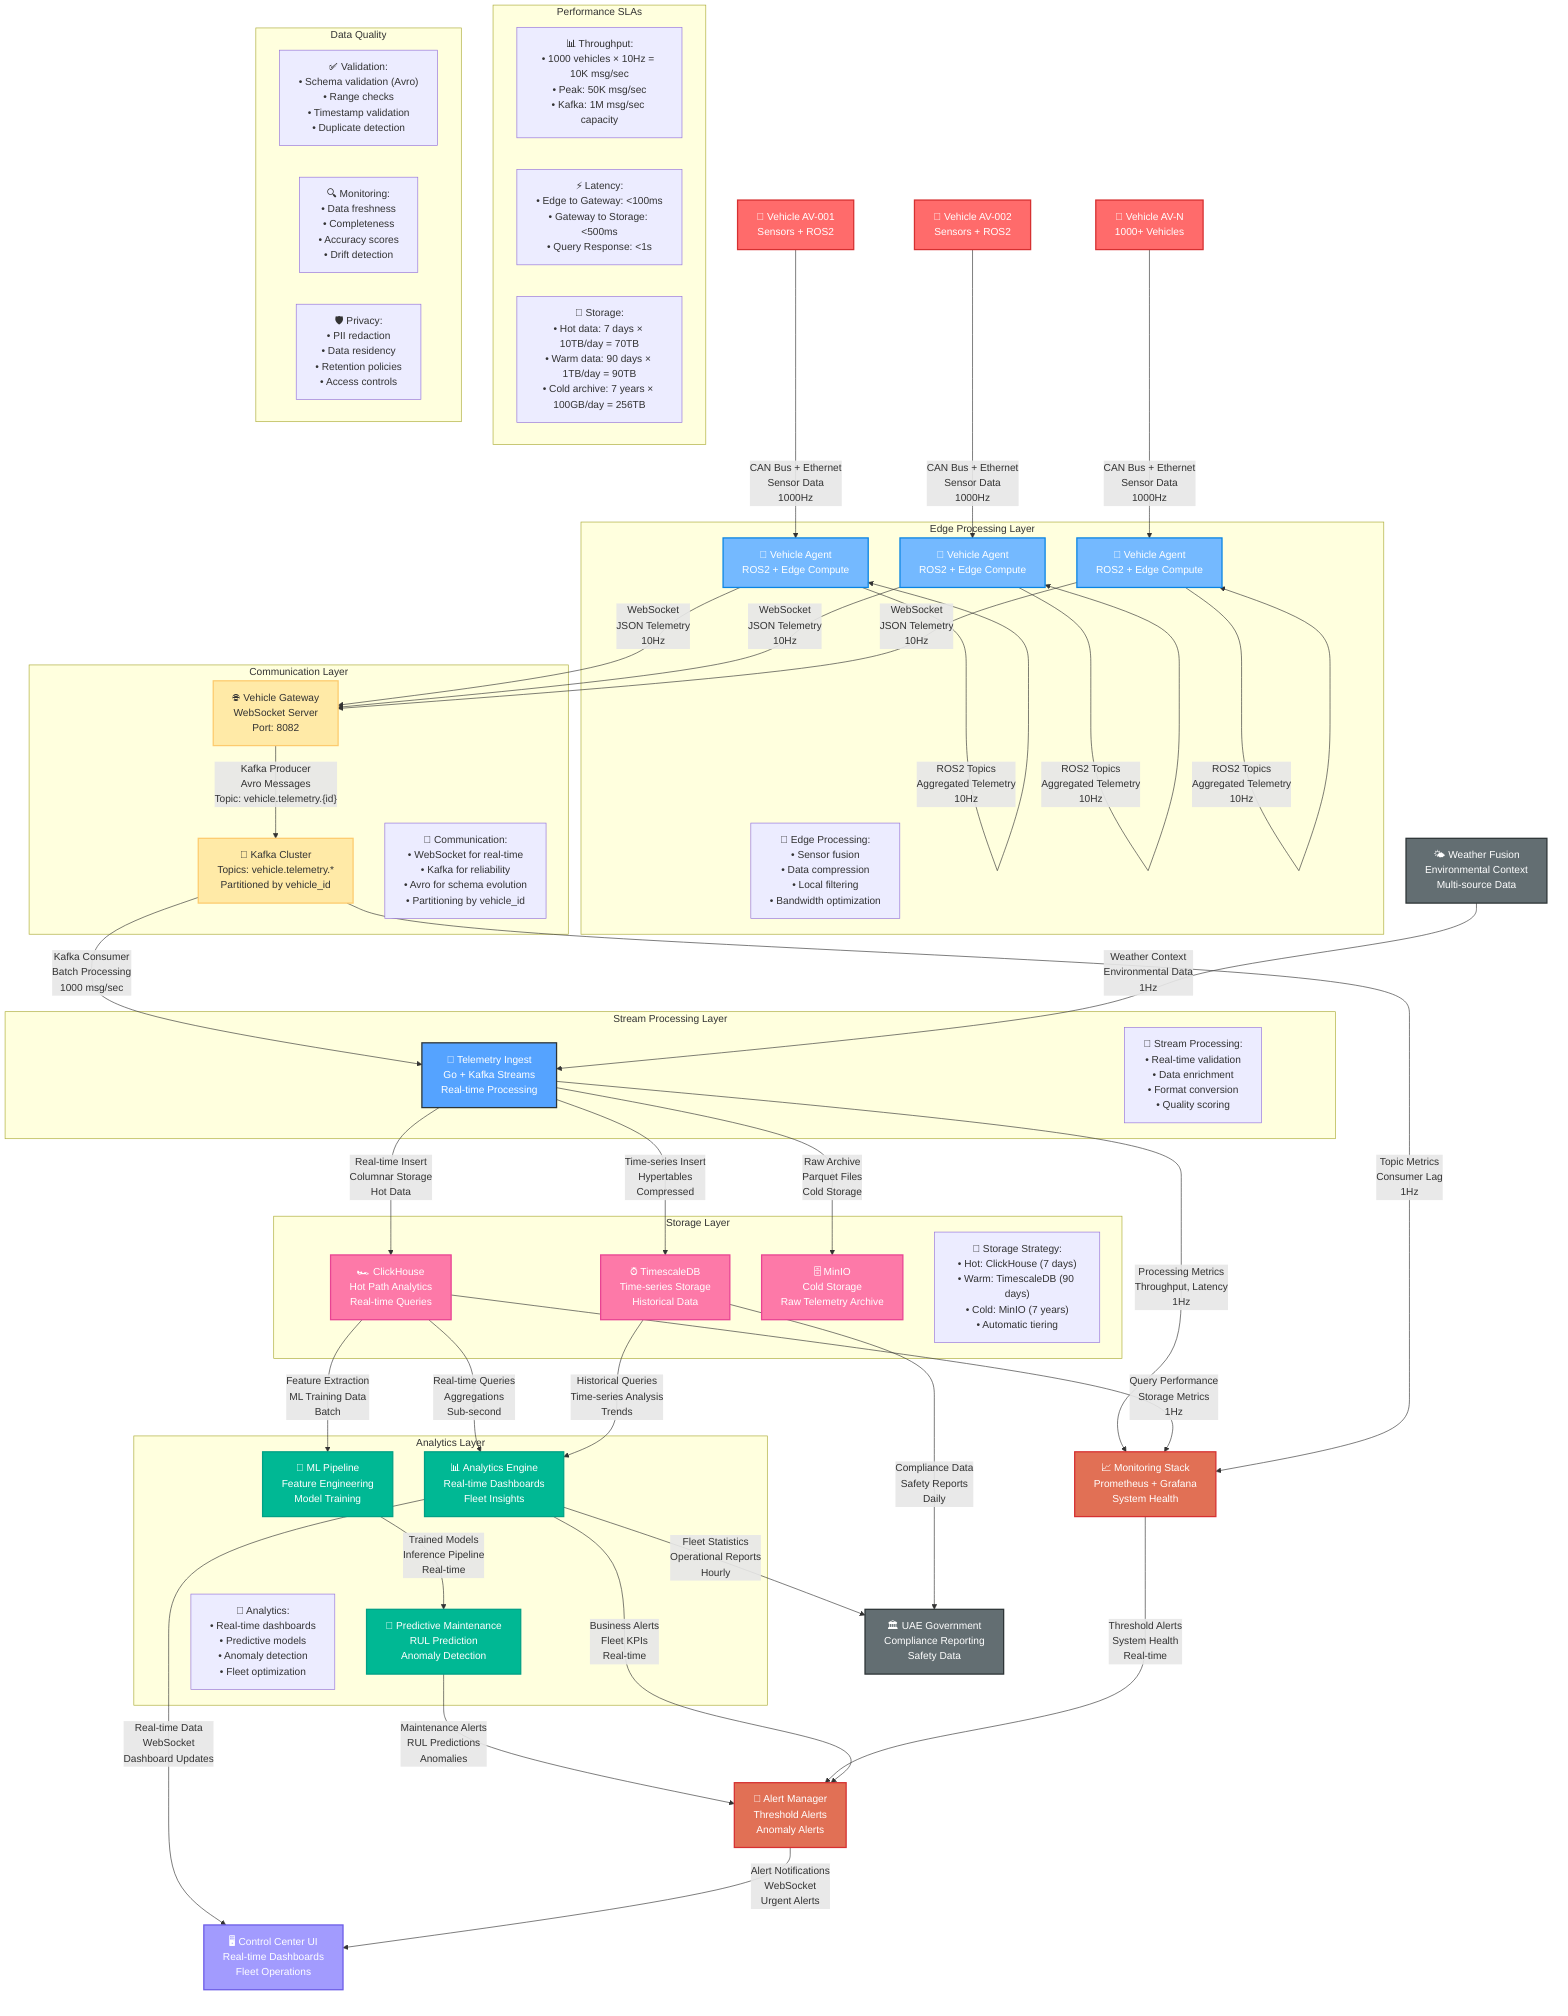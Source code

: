 graph TB
    %% AtlasMesh Fleet OS - Vehicle Telemetry Data Flow
    %% HIGH PRIORITY: Real-time telemetry processing and analytics pipeline
    %% Version 1.0 | Generated from: Kafka topics + service specs | Performance: 10Hz per vehicle
    
    %% Vehicle Sources
    Vehicle1[🚗 Vehicle AV-001<br/>Sensors + ROS2]
    Vehicle2[🚗 Vehicle AV-002<br/>Sensors + ROS2]
    VehicleN[🚗 Vehicle AV-N<br/>1000+ Vehicles]
    
    %% Edge Processing
    EdgeAgent1[🤖 Vehicle Agent<br/>ROS2 + Edge Compute]
    EdgeAgent2[🤖 Vehicle Agent<br/>ROS2 + Edge Compute]
    EdgeAgentN[🤖 Vehicle Agent<br/>ROS2 + Edge Compute]
    
    %% Fleet Communication
    VehicleGateway[🌐 Vehicle Gateway<br/>WebSocket Server<br/>Port: 8082]
    
    %% Message Queue
    KafkaCluster[📨 Kafka Cluster<br/>Topics: vehicle.telemetry.*<br/>Partitioned by vehicle_id]
    
    %% Stream Processing
    TelemetryIngest[📡 Telemetry Ingest<br/>Go + Kafka Streams<br/>Real-time Processing]
    
    %% Data Storage
    ClickHouse[🏎️ ClickHouse<br/>Hot Path Analytics<br/>Real-time Queries]
    TimescaleDB[⏰ TimescaleDB<br/>Time-series Storage<br/>Historical Data]
    MinIO[🗄️ MinIO<br/>Cold Storage<br/>Raw Telemetry Archive]
    
    %% Analytics & ML
    AnalyticsEngine[📊 Analytics Engine<br/>Real-time Dashboards<br/>Fleet Insights]
    MLPipeline[🧠 ML Pipeline<br/>Feature Engineering<br/>Model Training]
    PredictiveMaint[🔧 Predictive Maintenance<br/>RUL Prediction<br/>Anomaly Detection]
    
    %% Monitoring & Alerts
    Monitoring[📈 Monitoring Stack<br/>Prometheus + Grafana<br/>System Health]
    AlertManager[🚨 Alert Manager<br/>Threshold Alerts<br/>Anomaly Alerts]
    
    %% Control Center
    ControlCenter[🖥️ Control Center UI<br/>Real-time Dashboards<br/>Fleet Operations]
    
    %% External Systems
    UAEGov[🏛️ UAE Government<br/>Compliance Reporting<br/>Safety Data]
    WeatherService[🌤️ Weather Fusion<br/>Environmental Context<br/>Multi-source Data]
    
    %% === TELEMETRY COLLECTION ===
    
    Vehicle1 -->|"CAN Bus + Ethernet<br/>Sensor Data<br/>1000Hz"| EdgeAgent1
    Vehicle2 -->|"CAN Bus + Ethernet<br/>Sensor Data<br/>1000Hz"| EdgeAgent2
    VehicleN -->|"CAN Bus + Ethernet<br/>Sensor Data<br/>1000Hz"| EdgeAgentN
    
    %% Edge Processing
    EdgeAgent1 -->|"ROS2 Topics<br/>Aggregated Telemetry<br/>10Hz"| EdgeAgent1
    EdgeAgent2 -->|"ROS2 Topics<br/>Aggregated Telemetry<br/>10Hz"| EdgeAgent2
    EdgeAgentN -->|"ROS2 Topics<br/>Aggregated Telemetry<br/>10Hz"| EdgeAgentN
    
    %% Vehicle to Fleet Communication
    EdgeAgent1 -->|"WebSocket<br/>JSON Telemetry<br/>10Hz"| VehicleGateway
    EdgeAgent2 -->|"WebSocket<br/>JSON Telemetry<br/>10Hz"| VehicleGateway
    EdgeAgentN -->|"WebSocket<br/>JSON Telemetry<br/>10Hz"| VehicleGateway
    
    %% === STREAM PROCESSING ===
    
    VehicleGateway -->|"Kafka Producer<br/>Avro Messages<br/>Topic: vehicle.telemetry.{id}"| KafkaCluster
    
    KafkaCluster -->|"Kafka Consumer<br/>Batch Processing<br/>1000 msg/sec"| TelemetryIngest
    
    %% Data Enrichment
    WeatherService -->|"Weather Context<br/>Environmental Data<br/>1Hz"| TelemetryIngest
    
    %% === DATA STORAGE ===
    
    TelemetryIngest -->|"Real-time Insert<br/>Columnar Storage<br/>Hot Data"| ClickHouse
    TelemetryIngest -->|"Time-series Insert<br/>Hypertables<br/>Compressed"| TimescaleDB
    TelemetryIngest -->|"Raw Archive<br/>Parquet Files<br/>Cold Storage"| MinIO
    
    %% === ANALYTICS & ML ===
    
    ClickHouse -->|"Real-time Queries<br/>Aggregations<br/>Sub-second"| AnalyticsEngine
    TimescaleDB -->|"Historical Queries<br/>Time-series Analysis<br/>Trends"| AnalyticsEngine
    
    ClickHouse -->|"Feature Extraction<br/>ML Training Data<br/>Batch"| MLPipeline
    MLPipeline -->|"Trained Models<br/>Inference Pipeline<br/>Real-time"| PredictiveMaint
    
    PredictiveMaint -->|"Maintenance Alerts<br/>RUL Predictions<br/>Anomalies"| AlertManager
    
    %% === MONITORING & ALERTING ===
    
    TelemetryIngest -->|"Processing Metrics<br/>Throughput, Latency<br/>1Hz"| Monitoring
    ClickHouse -->|"Query Performance<br/>Storage Metrics<br/>1Hz"| Monitoring
    KafkaCluster -->|"Topic Metrics<br/>Consumer Lag<br/>1Hz"| Monitoring
    
    Monitoring -->|"Threshold Alerts<br/>System Health<br/>Real-time"| AlertManager
    AnalyticsEngine -->|"Business Alerts<br/>Fleet KPIs<br/>Real-time"| AlertManager
    
    %% === USER INTERFACES ===
    
    AnalyticsEngine -->|"Real-time Data<br/>WebSocket<br/>Dashboard Updates"| ControlCenter
    AlertManager -->|"Alert Notifications<br/>WebSocket<br/>Urgent Alerts"| ControlCenter
    
    %% === EXTERNAL REPORTING ===
    
    TimescaleDB -->|"Compliance Data<br/>Safety Reports<br/>Daily"| UAEGov
    AnalyticsEngine -->|"Fleet Statistics<br/>Operational Reports<br/>Hourly"| UAEGov
    
    %% === DATA FLOW ANNOTATIONS ===
    
    subgraph "Edge Processing Layer"
        EdgeAgent1
        EdgeAgent2
        EdgeAgentN
        note1[📝 Edge Processing:<br/>• Sensor fusion<br/>• Data compression<br/>• Local filtering<br/>• Bandwidth optimization]
    end
    
    subgraph "Communication Layer"
        VehicleGateway
        KafkaCluster
        note2[📝 Communication:<br/>• WebSocket for real-time<br/>• Kafka for reliability<br/>• Avro for schema evolution<br/>• Partitioning by vehicle_id]
    end
    
    subgraph "Stream Processing Layer"
        TelemetryIngest
        note3[📝 Stream Processing:<br/>• Real-time validation<br/>• Data enrichment<br/>• Format conversion<br/>• Quality scoring]
    end
    
    subgraph "Storage Layer"
        ClickHouse
        TimescaleDB
        MinIO
        note4["📝 Storage Strategy:<br>&bull; Hot: ClickHouse (7 days)<br>&bull; Warm: TimescaleDB (90 days)<br>&bull; Cold: MinIO (7 years)<br>&bull; Automatic tiering"]
    end
    
    subgraph "Analytics Layer"
        AnalyticsEngine
        MLPipeline
        PredictiveMaint
        note5[📝 Analytics:<br/>• Real-time dashboards<br/>• Predictive models<br/>• Anomaly detection<br/>• Fleet optimization]
    end
    
    %% === PERFORMANCE REQUIREMENTS ===
    
    subgraph "Performance SLAs"
        perf1[📊 Throughput:<br/>• 1000 vehicles × 10Hz = 10K msg/sec<br/>• Peak: 50K msg/sec<br/>• Kafka: 1M msg/sec capacity]
        perf2[⚡ Latency:<br/>• Edge to Gateway: <100ms<br/>• Gateway to Storage: <500ms<br/>• Query Response: <1s]
        perf3[💾 Storage:<br/>• Hot data: 7 days × 10TB/day = 70TB<br/>• Warm data: 90 days × 1TB/day = 90TB<br/>• Cold archive: 7 years × 100GB/day = 256TB]
    end
    
    %% === DATA QUALITY & GOVERNANCE ===
    
    subgraph "Data Quality"
        quality1["✅ Validation:<br>&bull; Schema validation (Avro)<br>&bull; Range checks<br>&bull; Timestamp validation<br>&bull; Duplicate detection"]
        quality2[🔍 Monitoring:<br/>• Data freshness<br/>• Completeness<br/>• Accuracy scores<br/>• Drift detection]
        quality3[🛡️ Privacy:<br/>• PII redaction<br/>• Data residency<br/>• Retention policies<br/>• Access controls]
    end
    
    %% Styling
    classDef vehicle fill:#ff6b6b,stroke:#d63031,stroke-width:2px,color:#fff
    classDef edge fill:#74b9ff,stroke:#0984e3,stroke-width:2px,color:#fff
    classDef communication fill:#ffeaa7,stroke:#fdcb6e,stroke-width:2px
    classDef processing fill:#55a3ff,stroke:#2d3436,stroke-width:2px,color:#fff
    classDef storage fill:#fd79a8,stroke:#e84393,stroke-width:2px,color:#fff
    classDef analytics fill:#00b894,stroke:#00a085,stroke-width:2px,color:#fff
    classDef monitoring fill:#e17055,stroke:#d63031,stroke-width:2px,color:#fff
    classDef external fill:#636e72,stroke:#2d3436,stroke-width:2px,color:#fff
    classDef ui fill:#a29bfe,stroke:#6c5ce7,stroke-width:2px,color:#fff
    
    class Vehicle1,Vehicle2,VehicleN vehicle
    class EdgeAgent1,EdgeAgent2,EdgeAgentN edge
    class VehicleGateway,KafkaCluster communication
    class TelemetryIngest processing
    class ClickHouse,TimescaleDB,MinIO storage
    class AnalyticsEngine,MLPipeline,PredictiveMaint analytics
    class Monitoring,AlertManager monitoring
    class UAEGov,WeatherService external
    class ControlCenter ui